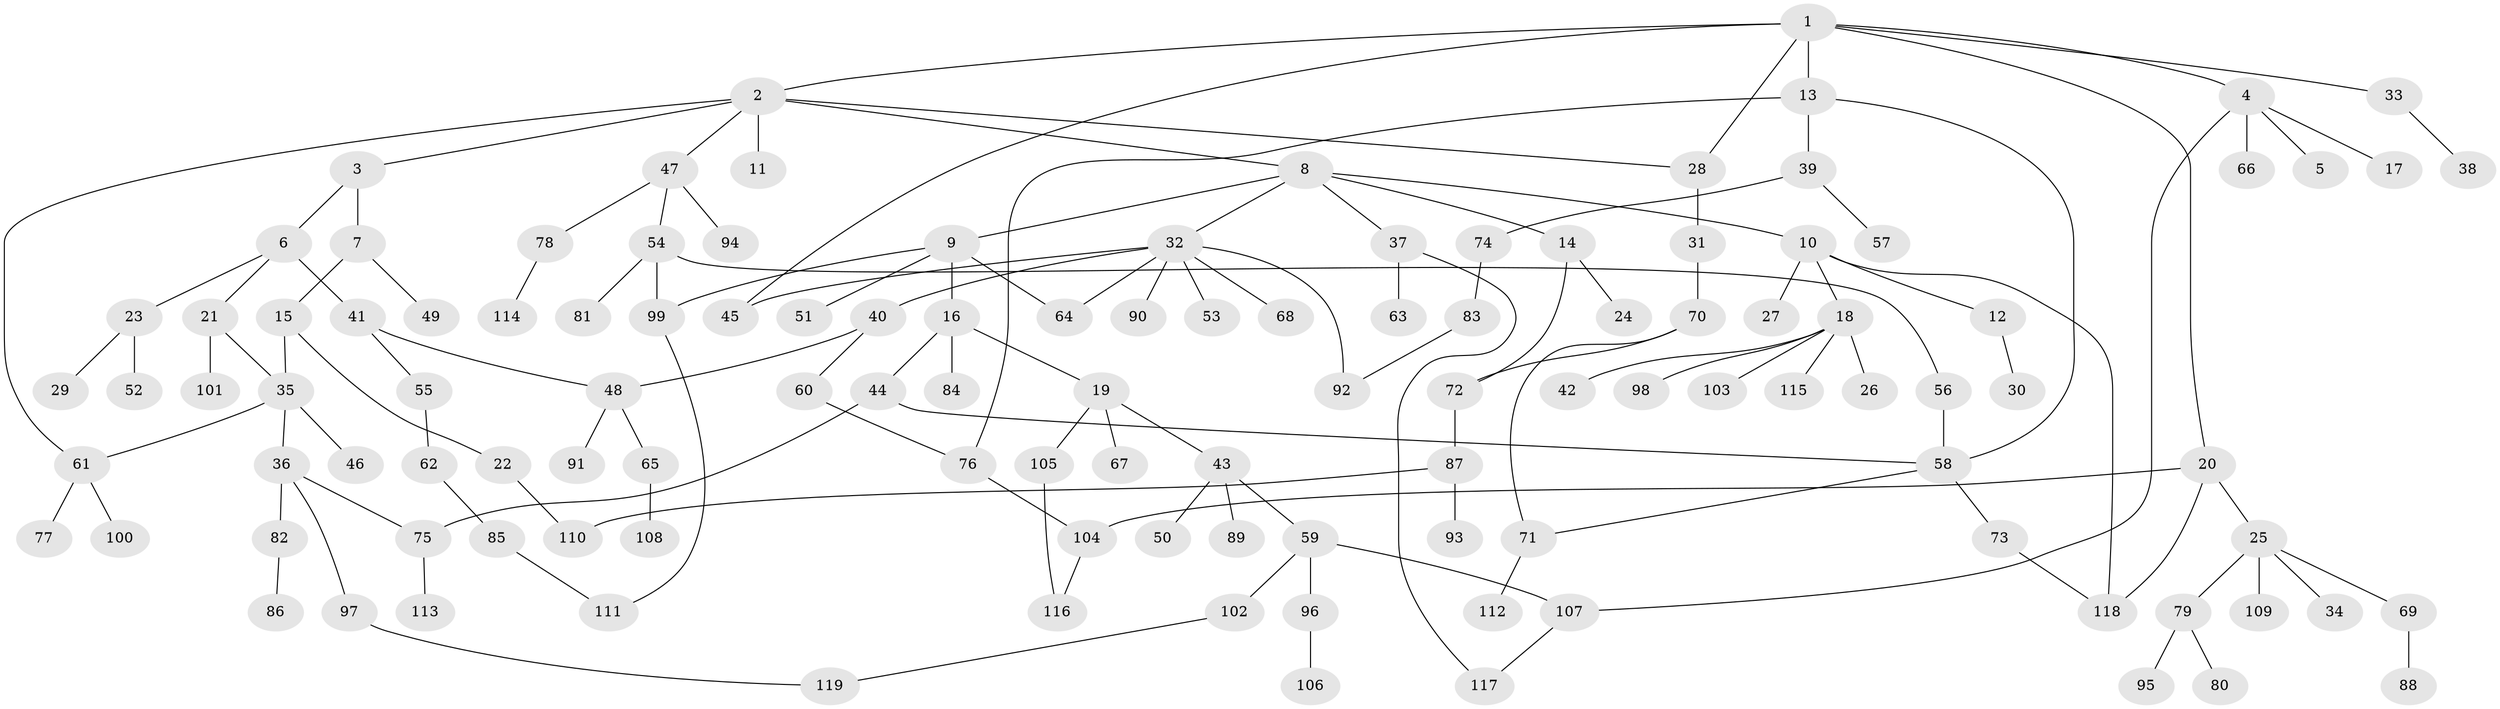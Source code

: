 // Generated by graph-tools (version 1.1) at 2025/13/03/09/25 04:13:34]
// undirected, 119 vertices, 141 edges
graph export_dot {
graph [start="1"]
  node [color=gray90,style=filled];
  1;
  2;
  3;
  4;
  5;
  6;
  7;
  8;
  9;
  10;
  11;
  12;
  13;
  14;
  15;
  16;
  17;
  18;
  19;
  20;
  21;
  22;
  23;
  24;
  25;
  26;
  27;
  28;
  29;
  30;
  31;
  32;
  33;
  34;
  35;
  36;
  37;
  38;
  39;
  40;
  41;
  42;
  43;
  44;
  45;
  46;
  47;
  48;
  49;
  50;
  51;
  52;
  53;
  54;
  55;
  56;
  57;
  58;
  59;
  60;
  61;
  62;
  63;
  64;
  65;
  66;
  67;
  68;
  69;
  70;
  71;
  72;
  73;
  74;
  75;
  76;
  77;
  78;
  79;
  80;
  81;
  82;
  83;
  84;
  85;
  86;
  87;
  88;
  89;
  90;
  91;
  92;
  93;
  94;
  95;
  96;
  97;
  98;
  99;
  100;
  101;
  102;
  103;
  104;
  105;
  106;
  107;
  108;
  109;
  110;
  111;
  112;
  113;
  114;
  115;
  116;
  117;
  118;
  119;
  1 -- 2;
  1 -- 4;
  1 -- 13;
  1 -- 20;
  1 -- 33;
  1 -- 45;
  1 -- 28;
  2 -- 3;
  2 -- 8;
  2 -- 11;
  2 -- 28;
  2 -- 47;
  2 -- 61;
  3 -- 6;
  3 -- 7;
  4 -- 5;
  4 -- 17;
  4 -- 66;
  4 -- 107;
  6 -- 21;
  6 -- 23;
  6 -- 41;
  7 -- 15;
  7 -- 49;
  8 -- 9;
  8 -- 10;
  8 -- 14;
  8 -- 32;
  8 -- 37;
  9 -- 16;
  9 -- 51;
  9 -- 64;
  9 -- 99;
  10 -- 12;
  10 -- 18;
  10 -- 27;
  10 -- 118;
  12 -- 30;
  13 -- 39;
  13 -- 58;
  13 -- 76;
  14 -- 24;
  14 -- 72;
  15 -- 22;
  15 -- 35;
  16 -- 19;
  16 -- 44;
  16 -- 84;
  18 -- 26;
  18 -- 42;
  18 -- 98;
  18 -- 103;
  18 -- 115;
  19 -- 43;
  19 -- 67;
  19 -- 105;
  20 -- 25;
  20 -- 104;
  20 -- 118;
  21 -- 101;
  21 -- 35;
  22 -- 110;
  23 -- 29;
  23 -- 52;
  25 -- 34;
  25 -- 69;
  25 -- 79;
  25 -- 109;
  28 -- 31;
  31 -- 70;
  32 -- 40;
  32 -- 53;
  32 -- 68;
  32 -- 90;
  32 -- 92;
  32 -- 64;
  32 -- 45;
  33 -- 38;
  35 -- 36;
  35 -- 46;
  35 -- 61;
  36 -- 75;
  36 -- 82;
  36 -- 97;
  37 -- 63;
  37 -- 117;
  39 -- 57;
  39 -- 74;
  40 -- 48;
  40 -- 60;
  41 -- 55;
  41 -- 48;
  43 -- 50;
  43 -- 59;
  43 -- 89;
  44 -- 75;
  44 -- 58;
  47 -- 54;
  47 -- 78;
  47 -- 94;
  48 -- 65;
  48 -- 91;
  54 -- 56;
  54 -- 81;
  54 -- 99;
  55 -- 62;
  56 -- 58;
  58 -- 71;
  58 -- 73;
  59 -- 96;
  59 -- 102;
  59 -- 107;
  60 -- 76;
  61 -- 77;
  61 -- 100;
  62 -- 85;
  65 -- 108;
  69 -- 88;
  70 -- 72;
  70 -- 71;
  71 -- 112;
  72 -- 87;
  73 -- 118;
  74 -- 83;
  75 -- 113;
  76 -- 104;
  78 -- 114;
  79 -- 80;
  79 -- 95;
  82 -- 86;
  83 -- 92;
  85 -- 111;
  87 -- 93;
  87 -- 110;
  96 -- 106;
  97 -- 119;
  99 -- 111;
  102 -- 119;
  104 -- 116;
  105 -- 116;
  107 -- 117;
}
